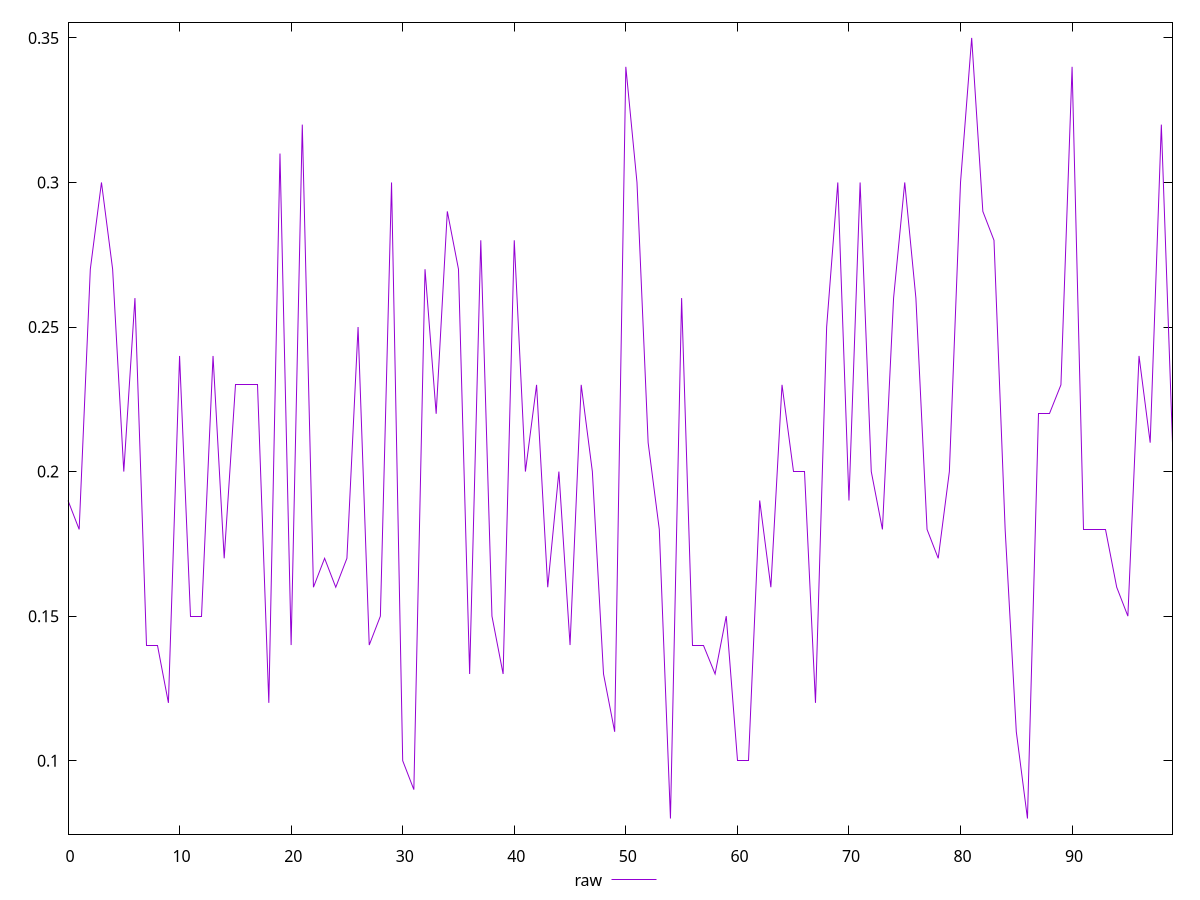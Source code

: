 reset

$raw <<EOF
0 0.19
1 0.18
2 0.27
3 0.3
4 0.27
5 0.2
6 0.26
7 0.14
8 0.14
9 0.12
10 0.24
11 0.15
12 0.15
13 0.24
14 0.17
15 0.23
16 0.23
17 0.23
18 0.12
19 0.31
20 0.14
21 0.32
22 0.16
23 0.17
24 0.16
25 0.17
26 0.25
27 0.14
28 0.15
29 0.3
30 0.1
31 0.09
32 0.27
33 0.22
34 0.29
35 0.27
36 0.13
37 0.28
38 0.15
39 0.13
40 0.28
41 0.2
42 0.23
43 0.16
44 0.2
45 0.14
46 0.23
47 0.2
48 0.13
49 0.11
50 0.34
51 0.3
52 0.21
53 0.18
54 0.08
55 0.26
56 0.14
57 0.14
58 0.13
59 0.15
60 0.1
61 0.1
62 0.19
63 0.16
64 0.23
65 0.2
66 0.2
67 0.12
68 0.25
69 0.3
70 0.19
71 0.3
72 0.2
73 0.18
74 0.26
75 0.3
76 0.26
77 0.18
78 0.17
79 0.2
80 0.3
81 0.35
82 0.29
83 0.28
84 0.18
85 0.11
86 0.08
87 0.22
88 0.22
89 0.23
90 0.34
91 0.18
92 0.18
93 0.18
94 0.16
95 0.15
96 0.24
97 0.21
98 0.32
99 0.21
EOF

set key outside below
set xrange [0:99]
set yrange [0.0746:0.3554]
set trange [0.0746:0.3554]
set terminal svg size 640, 500 enhanced background rgb 'white'
set output "report_00013_2021-02-09T12-04-24.940Z/meta/score/samples/pages/raw/values.svg"

plot $raw title "raw" with line

reset
